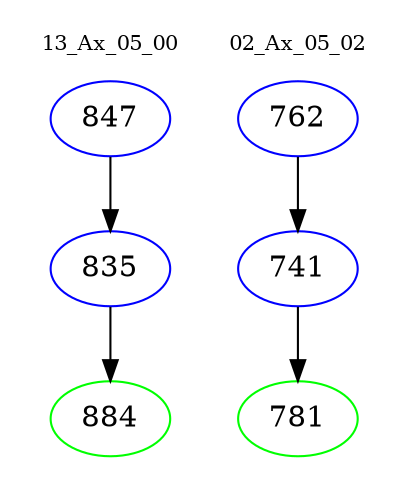 digraph{
subgraph cluster_0 {
color = white
label = "13_Ax_05_00";
fontsize=10;
T0_847 [label="847", color="blue"]
T0_847 -> T0_835 [color="black"]
T0_835 [label="835", color="blue"]
T0_835 -> T0_884 [color="black"]
T0_884 [label="884", color="green"]
}
subgraph cluster_1 {
color = white
label = "02_Ax_05_02";
fontsize=10;
T1_762 [label="762", color="blue"]
T1_762 -> T1_741 [color="black"]
T1_741 [label="741", color="blue"]
T1_741 -> T1_781 [color="black"]
T1_781 [label="781", color="green"]
}
}
